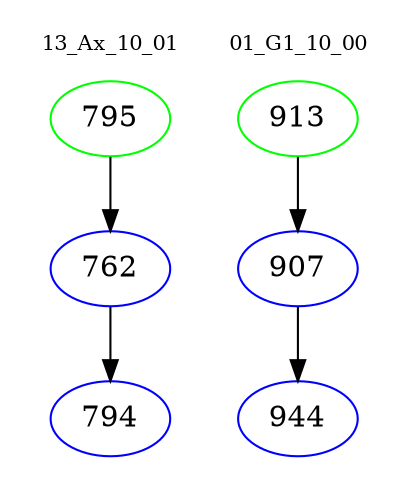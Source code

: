digraph{
subgraph cluster_0 {
color = white
label = "13_Ax_10_01";
fontsize=10;
T0_795 [label="795", color="green"]
T0_795 -> T0_762 [color="black"]
T0_762 [label="762", color="blue"]
T0_762 -> T0_794 [color="black"]
T0_794 [label="794", color="blue"]
}
subgraph cluster_1 {
color = white
label = "01_G1_10_00";
fontsize=10;
T1_913 [label="913", color="green"]
T1_913 -> T1_907 [color="black"]
T1_907 [label="907", color="blue"]
T1_907 -> T1_944 [color="black"]
T1_944 [label="944", color="blue"]
}
}
